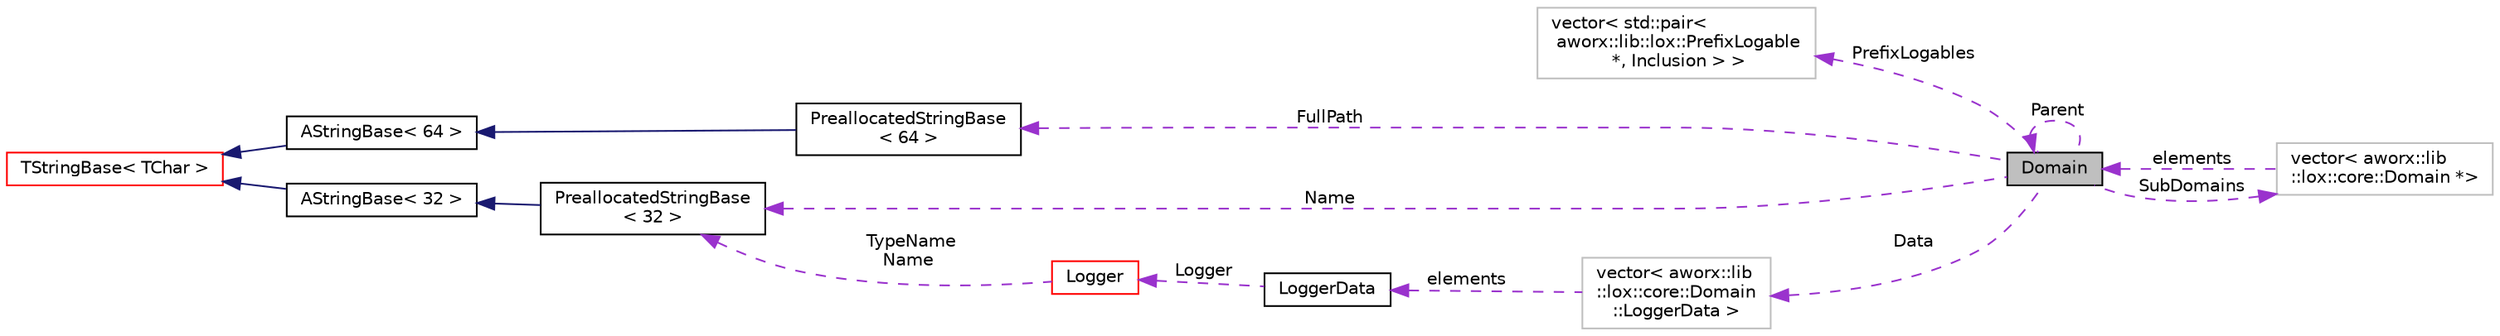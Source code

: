 digraph "Domain"
{
  edge [fontname="Helvetica",fontsize="10",labelfontname="Helvetica",labelfontsize="10"];
  node [fontname="Helvetica",fontsize="10",shape=record];
  rankdir="LR";
  Node1 [label="Domain",height=0.2,width=0.4,color="black", fillcolor="grey75", style="filled", fontcolor="black"];
  Node2 -> Node1 [dir="back",color="darkorchid3",fontsize="10",style="dashed",label=" PrefixLogables" ,fontname="Helvetica"];
  Node2 [label="vector\< std::pair\<\l aworx::lib::lox::PrefixLogable\l *, Inclusion \> \>",height=0.2,width=0.4,color="grey75", fillcolor="white", style="filled"];
  Node1 -> Node1 [dir="back",color="darkorchid3",fontsize="10",style="dashed",label=" Parent" ,fontname="Helvetica"];
  Node3 -> Node1 [dir="back",color="darkorchid3",fontsize="10",style="dashed",label=" FullPath" ,fontname="Helvetica"];
  Node3 [label="PreallocatedStringBase\l\< 64 \>",height=0.2,width=0.4,color="black", fillcolor="white", style="filled",URL="$classaworx_1_1lib_1_1strings_1_1PreallocatedStringBase.html"];
  Node4 -> Node3 [dir="back",color="midnightblue",fontsize="10",style="solid",fontname="Helvetica"];
  Node4 [label="AStringBase\< 64 \>",height=0.2,width=0.4,color="black", fillcolor="white", style="filled",URL="$classaworx_1_1lib_1_1strings_1_1AStringBase.html"];
  Node5 -> Node4 [dir="back",color="midnightblue",fontsize="10",style="solid",fontname="Helvetica"];
  Node5 [label="TStringBase\< TChar \>",height=0.2,width=0.4,color="red", fillcolor="white", style="filled",URL="$classaworx_1_1lib_1_1strings_1_1TStringBase.html"];
  Node8 -> Node1 [dir="back",color="darkorchid3",fontsize="10",style="dashed",label=" Name" ,fontname="Helvetica"];
  Node8 [label="PreallocatedStringBase\l\< 32 \>",height=0.2,width=0.4,color="black", fillcolor="white", style="filled",URL="$classaworx_1_1lib_1_1strings_1_1PreallocatedStringBase.html"];
  Node9 -> Node8 [dir="back",color="midnightblue",fontsize="10",style="solid",fontname="Helvetica"];
  Node9 [label="AStringBase\< 32 \>",height=0.2,width=0.4,color="black", fillcolor="white", style="filled",URL="$classaworx_1_1lib_1_1strings_1_1AStringBase.html"];
  Node5 -> Node9 [dir="back",color="midnightblue",fontsize="10",style="solid",fontname="Helvetica"];
  Node10 -> Node1 [dir="back",color="darkorchid3",fontsize="10",style="dashed",label=" Data" ,fontname="Helvetica"];
  Node10 [label="vector\< aworx::lib\l::lox::core::Domain\l::LoggerData \>",height=0.2,width=0.4,color="grey75", fillcolor="white", style="filled"];
  Node11 -> Node10 [dir="back",color="darkorchid3",fontsize="10",style="dashed",label=" elements" ,fontname="Helvetica"];
  Node11 [label="LoggerData",height=0.2,width=0.4,color="black", fillcolor="white", style="filled",URL="$structaworx_1_1lib_1_1lox_1_1core_1_1Domain_1_1LoggerData.html"];
  Node12 -> Node11 [dir="back",color="darkorchid3",fontsize="10",style="dashed",label=" Logger" ,fontname="Helvetica"];
  Node12 [label="Logger",height=0.2,width=0.4,color="red", fillcolor="white", style="filled",URL="$classaworx_1_1lib_1_1lox_1_1core_1_1Logger.html"];
  Node8 -> Node12 [dir="back",color="darkorchid3",fontsize="10",style="dashed",label=" TypeName\nName" ,fontname="Helvetica"];
  Node24 -> Node1 [dir="back",color="darkorchid3",fontsize="10",style="dashed",label=" SubDomains" ,fontname="Helvetica"];
  Node24 [label="vector\< aworx::lib\l::lox::core::Domain *\>",height=0.2,width=0.4,color="grey75", fillcolor="white", style="filled"];
  Node1 -> Node24 [dir="back",color="darkorchid3",fontsize="10",style="dashed",label=" elements" ,fontname="Helvetica"];
}
